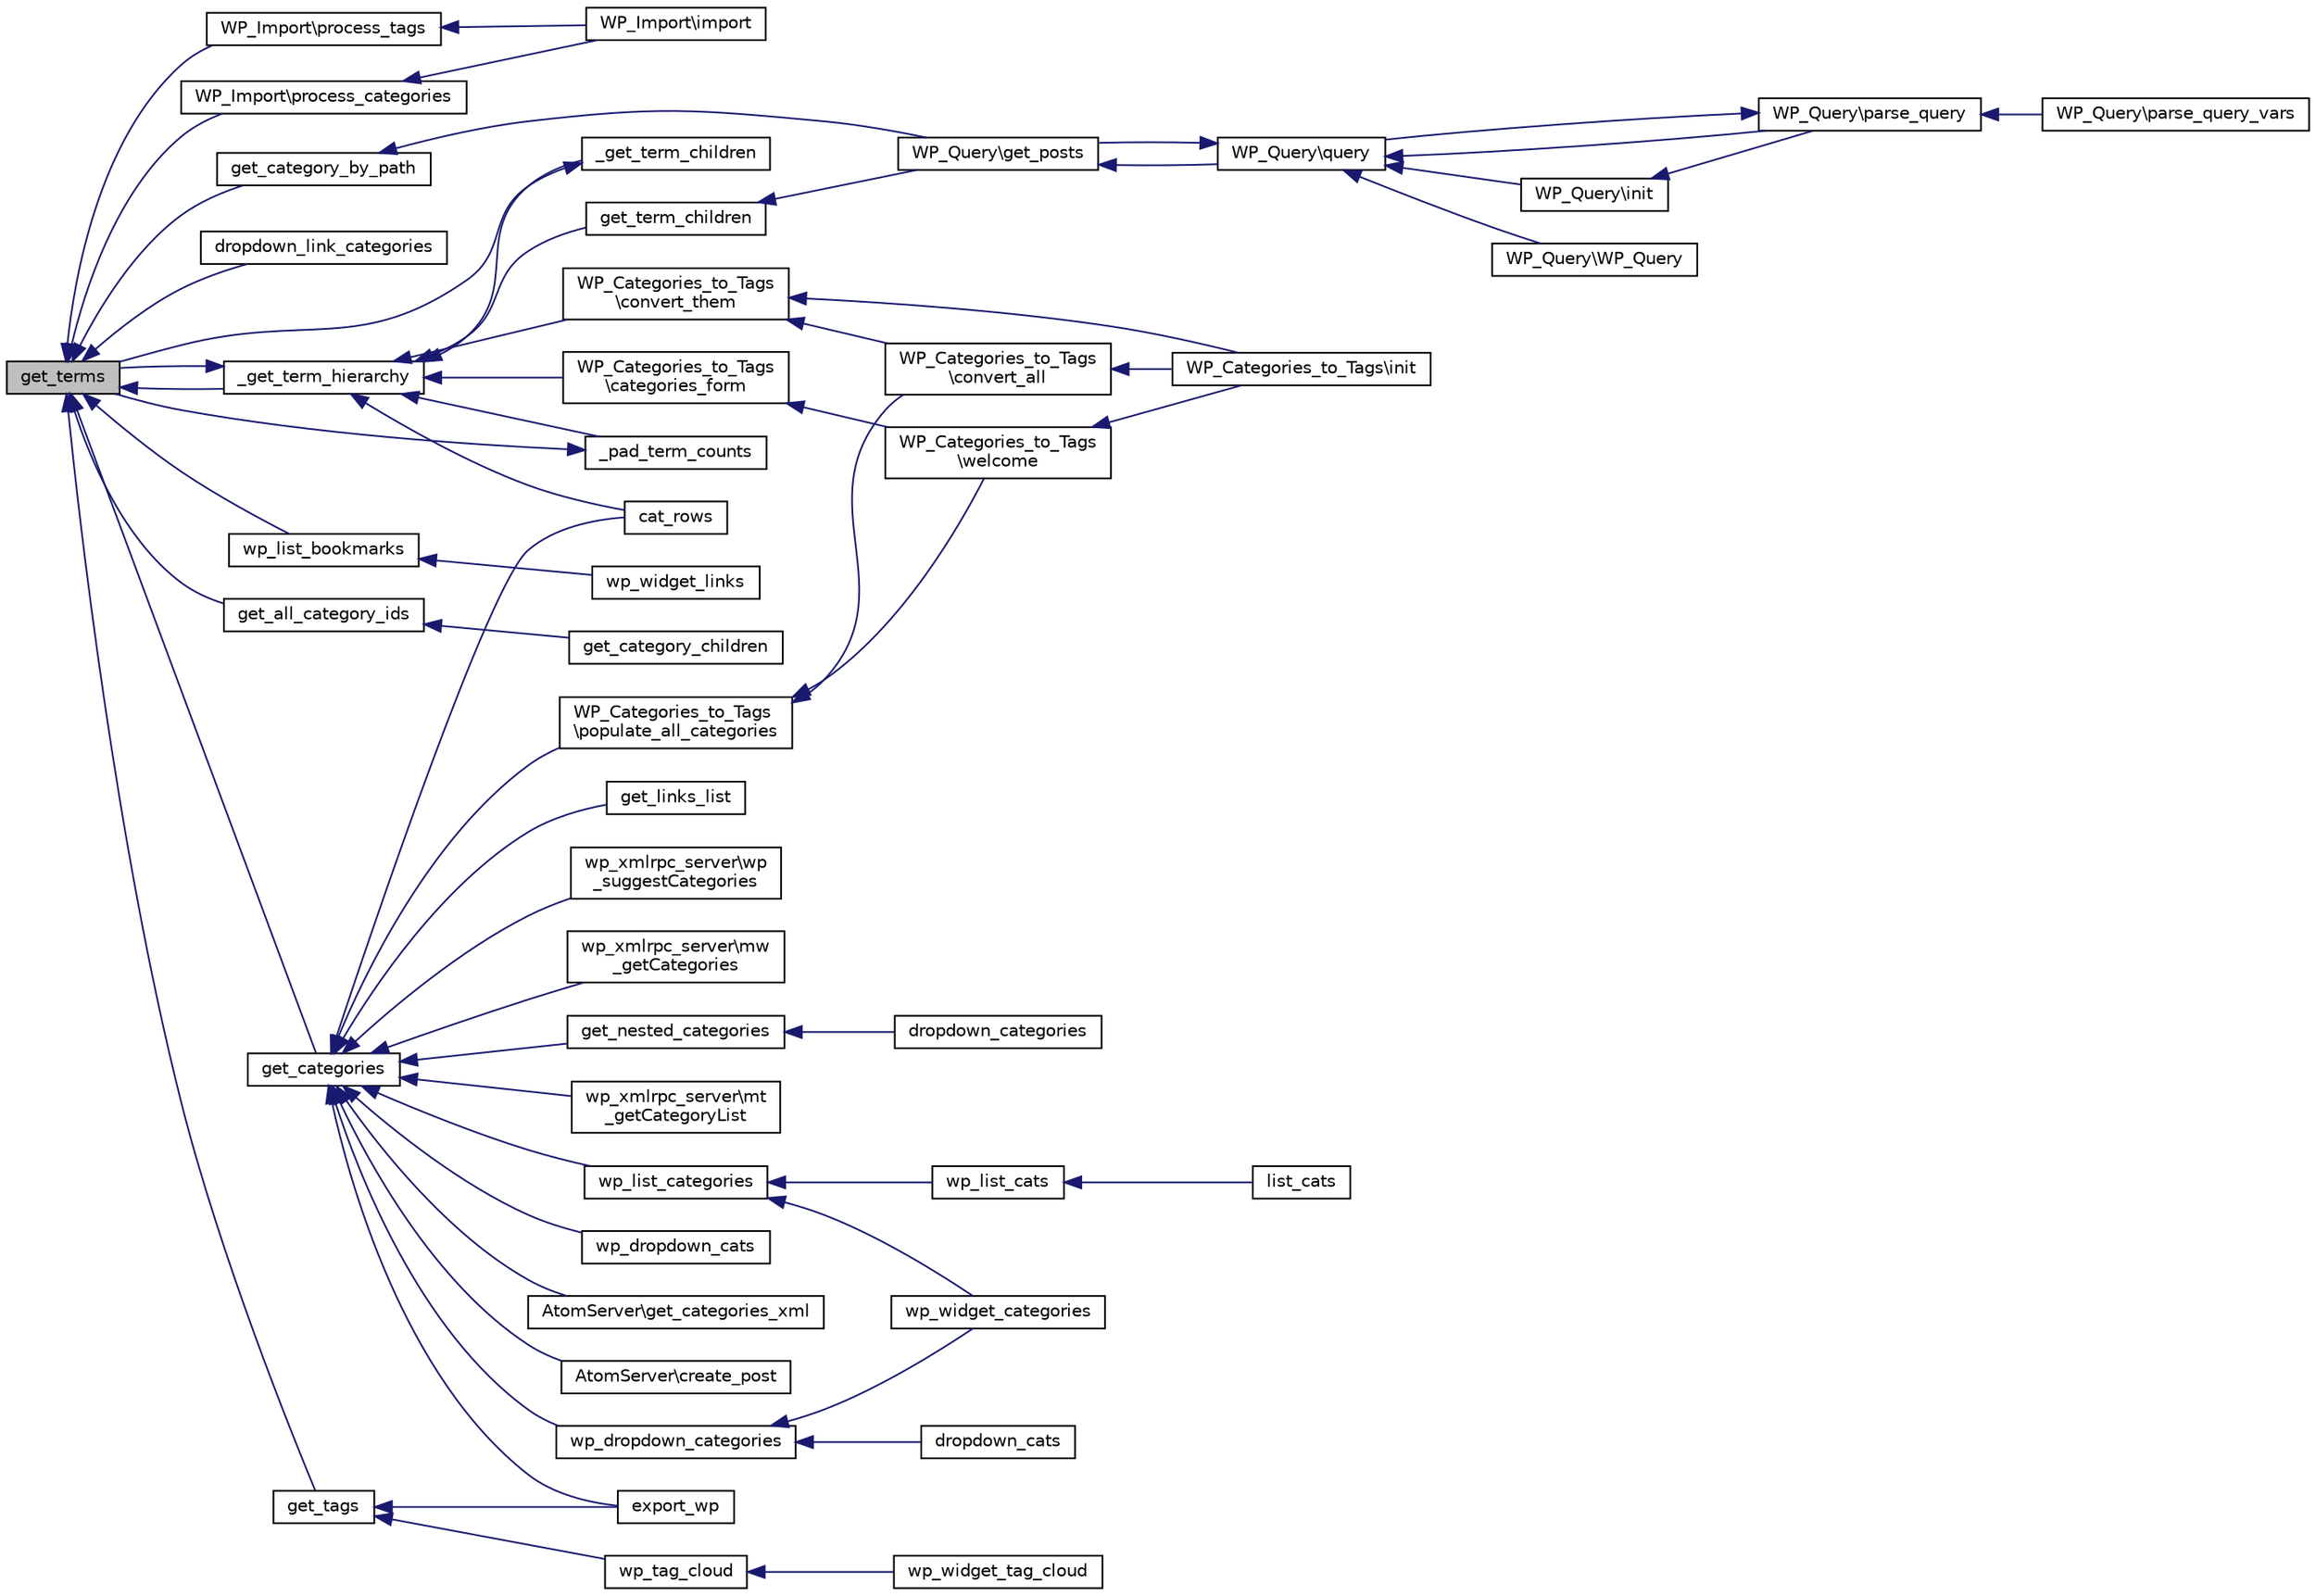 digraph "get_terms"
{
  edge [fontname="Helvetica",fontsize="10",labelfontname="Helvetica",labelfontsize="10"];
  node [fontname="Helvetica",fontsize="10",shape=record];
  rankdir="LR";
  Node1 [label="get_terms",height=0.2,width=0.4,color="black", fillcolor="grey75", style="filled", fontcolor="black"];
  Node1 -> Node2 [dir="back",color="midnightblue",fontsize="10",style="solid",fontname="Helvetica"];
  Node2 [label="WP_Import\\process_categories",height=0.2,width=0.4,color="black", fillcolor="white", style="filled",URL="$class_w_p___import.html#a240d08492752eec48c101e5e194c5e4b"];
  Node2 -> Node3 [dir="back",color="midnightblue",fontsize="10",style="solid",fontname="Helvetica"];
  Node3 [label="WP_Import\\import",height=0.2,width=0.4,color="black", fillcolor="white", style="filled",URL="$class_w_p___import.html#a68c90f35f93ac78f57095f22d99fb8fa"];
  Node1 -> Node4 [dir="back",color="midnightblue",fontsize="10",style="solid",fontname="Helvetica"];
  Node4 [label="WP_Import\\process_tags",height=0.2,width=0.4,color="black", fillcolor="white", style="filled",URL="$class_w_p___import.html#a9739d13f5df5f2b569a278c72915db2c"];
  Node4 -> Node3 [dir="back",color="midnightblue",fontsize="10",style="solid",fontname="Helvetica"];
  Node1 -> Node5 [dir="back",color="midnightblue",fontsize="10",style="solid",fontname="Helvetica"];
  Node5 [label="_get_term_hierarchy",height=0.2,width=0.4,color="black", fillcolor="white", style="filled",URL="$wp-includes_2taxonomy_8php.html#af081d9c3651f0b49f5e4617610ddf827"];
  Node5 -> Node6 [dir="back",color="midnightblue",fontsize="10",style="solid",fontname="Helvetica"];
  Node6 [label="WP_Categories_to_Tags\l\\categories_form",height=0.2,width=0.4,color="black", fillcolor="white", style="filled",URL="$class_w_p___categories__to___tags.html#a815c584820d2aec64160f695c731822f"];
  Node6 -> Node7 [dir="back",color="midnightblue",fontsize="10",style="solid",fontname="Helvetica"];
  Node7 [label="WP_Categories_to_Tags\l\\welcome",height=0.2,width=0.4,color="black", fillcolor="white", style="filled",URL="$class_w_p___categories__to___tags.html#a5999a1893c62bb1f0501c93435d263cd"];
  Node7 -> Node8 [dir="back",color="midnightblue",fontsize="10",style="solid",fontname="Helvetica"];
  Node8 [label="WP_Categories_to_Tags\\init",height=0.2,width=0.4,color="black", fillcolor="white", style="filled",URL="$class_w_p___categories__to___tags.html#a4be4055f3361d4800e16bc2e2e38cda6"];
  Node5 -> Node9 [dir="back",color="midnightblue",fontsize="10",style="solid",fontname="Helvetica"];
  Node9 [label="WP_Categories_to_Tags\l\\convert_them",height=0.2,width=0.4,color="black", fillcolor="white", style="filled",URL="$class_w_p___categories__to___tags.html#a2a5e74a1d32fa9f1f2276cc5e4eaca48"];
  Node9 -> Node10 [dir="back",color="midnightblue",fontsize="10",style="solid",fontname="Helvetica"];
  Node10 [label="WP_Categories_to_Tags\l\\convert_all",height=0.2,width=0.4,color="black", fillcolor="white", style="filled",URL="$class_w_p___categories__to___tags.html#a64a113b7774a5490bf8d02fa58ce49e8"];
  Node10 -> Node8 [dir="back",color="midnightblue",fontsize="10",style="solid",fontname="Helvetica"];
  Node9 -> Node8 [dir="back",color="midnightblue",fontsize="10",style="solid",fontname="Helvetica"];
  Node5 -> Node11 [dir="back",color="midnightblue",fontsize="10",style="solid",fontname="Helvetica"];
  Node11 [label="get_term_children",height=0.2,width=0.4,color="black", fillcolor="white", style="filled",URL="$wp-includes_2taxonomy_8php.html#abf32e8ad5b20276b4d317967dc67b0f1"];
  Node11 -> Node12 [dir="back",color="midnightblue",fontsize="10",style="solid",fontname="Helvetica"];
  Node12 [label="WP_Query\\get_posts",height=0.2,width=0.4,color="black", fillcolor="white", style="filled",URL="$class_w_p___query.html#a7fd0cbd929ab4b82c772ac74154c54aa"];
  Node12 -> Node13 [dir="back",color="midnightblue",fontsize="10",style="solid",fontname="Helvetica"];
  Node13 [label="WP_Query\\query",height=0.2,width=0.4,color="black", fillcolor="white", style="filled",URL="$class_w_p___query.html#a253dad15bee37e95a22b08e9a3df14c6"];
  Node13 -> Node14 [dir="back",color="midnightblue",fontsize="10",style="solid",fontname="Helvetica"];
  Node14 [label="WP_Query\\init",height=0.2,width=0.4,color="black", fillcolor="white", style="filled",URL="$class_w_p___query.html#a4be4055f3361d4800e16bc2e2e38cda6"];
  Node14 -> Node15 [dir="back",color="midnightblue",fontsize="10",style="solid",fontname="Helvetica"];
  Node15 [label="WP_Query\\parse_query",height=0.2,width=0.4,color="black", fillcolor="white", style="filled",URL="$class_w_p___query.html#aed91a8481b85ccc605c2e87014b46723"];
  Node15 -> Node16 [dir="back",color="midnightblue",fontsize="10",style="solid",fontname="Helvetica"];
  Node16 [label="WP_Query\\parse_query_vars",height=0.2,width=0.4,color="black", fillcolor="white", style="filled",URL="$class_w_p___query.html#a800815048d8c9cfc5ade1037c47f9240"];
  Node15 -> Node13 [dir="back",color="midnightblue",fontsize="10",style="solid",fontname="Helvetica"];
  Node13 -> Node15 [dir="back",color="midnightblue",fontsize="10",style="solid",fontname="Helvetica"];
  Node13 -> Node12 [dir="back",color="midnightblue",fontsize="10",style="solid",fontname="Helvetica"];
  Node13 -> Node17 [dir="back",color="midnightblue",fontsize="10",style="solid",fontname="Helvetica"];
  Node17 [label="WP_Query\\WP_Query",height=0.2,width=0.4,color="black", fillcolor="white", style="filled",URL="$class_w_p___query.html#a453baad949fc1d2d1b1b88ccc815b2ac"];
  Node5 -> Node1 [dir="back",color="midnightblue",fontsize="10",style="solid",fontname="Helvetica"];
  Node5 -> Node18 [dir="back",color="midnightblue",fontsize="10",style="solid",fontname="Helvetica"];
  Node18 [label="_get_term_children",height=0.2,width=0.4,color="black", fillcolor="white", style="filled",URL="$wp-includes_2taxonomy_8php.html#af6c6dbf5fef73803cebde6114d01cea4"];
  Node18 -> Node1 [dir="back",color="midnightblue",fontsize="10",style="solid",fontname="Helvetica"];
  Node5 -> Node19 [dir="back",color="midnightblue",fontsize="10",style="solid",fontname="Helvetica"];
  Node19 [label="_pad_term_counts",height=0.2,width=0.4,color="black", fillcolor="white", style="filled",URL="$wp-includes_2taxonomy_8php.html#a20ca1195fb5e08daf409e3fc66bc78a7"];
  Node19 -> Node1 [dir="back",color="midnightblue",fontsize="10",style="solid",fontname="Helvetica"];
  Node5 -> Node20 [dir="back",color="midnightblue",fontsize="10",style="solid",fontname="Helvetica"];
  Node20 [label="cat_rows",height=0.2,width=0.4,color="black", fillcolor="white", style="filled",URL="$template_8php.html#a1fd4d25c83054cee0c409bb699c1ce06"];
  Node1 -> Node21 [dir="back",color="midnightblue",fontsize="10",style="solid",fontname="Helvetica"];
  Node21 [label="dropdown_link_categories",height=0.2,width=0.4,color="black", fillcolor="white", style="filled",URL="$template_8php.html#a60557728cbd3b34eb6839b2a6a7560a1"];
  Node1 -> Node22 [dir="back",color="midnightblue",fontsize="10",style="solid",fontname="Helvetica"];
  Node22 [label="wp_list_bookmarks",height=0.2,width=0.4,color="black", fillcolor="white", style="filled",URL="$bookmark-template_8php.html#ad94682cf6e8dee479a9296f578ccf96b"];
  Node22 -> Node23 [dir="back",color="midnightblue",fontsize="10",style="solid",fontname="Helvetica"];
  Node23 [label="wp_widget_links",height=0.2,width=0.4,color="black", fillcolor="white", style="filled",URL="$wp-includes_2widgets_8php.html#a3be8b6a37a2e4dcf1a30a8e6e6013c4d"];
  Node1 -> Node24 [dir="back",color="midnightblue",fontsize="10",style="solid",fontname="Helvetica"];
  Node24 [label="get_all_category_ids",height=0.2,width=0.4,color="black", fillcolor="white", style="filled",URL="$category_8php.html#a4fdcea6d2075fa221c4c9a1c51eeac58"];
  Node24 -> Node25 [dir="back",color="midnightblue",fontsize="10",style="solid",fontname="Helvetica"];
  Node25 [label="get_category_children",height=0.2,width=0.4,color="black", fillcolor="white", style="filled",URL="$category-template_8php.html#a4ba5915b3ae052e0dce1b1b995e1b651"];
  Node1 -> Node26 [dir="back",color="midnightblue",fontsize="10",style="solid",fontname="Helvetica"];
  Node26 [label="get_categories",height=0.2,width=0.4,color="black", fillcolor="white", style="filled",URL="$category_8php.html#a4d83c50ef4e17b9294c888af2b462be1"];
  Node26 -> Node27 [dir="back",color="midnightblue",fontsize="10",style="solid",fontname="Helvetica"];
  Node27 [label="export_wp",height=0.2,width=0.4,color="black", fillcolor="white", style="filled",URL="$export_8php.html#ac1721705eece7558677132b9adff517a"];
  Node26 -> Node28 [dir="back",color="midnightblue",fontsize="10",style="solid",fontname="Helvetica"];
  Node28 [label="WP_Categories_to_Tags\l\\populate_all_categories",height=0.2,width=0.4,color="black", fillcolor="white", style="filled",URL="$class_w_p___categories__to___tags.html#ac60b18f9c60f7b96c22023dae3ac456b"];
  Node28 -> Node7 [dir="back",color="midnightblue",fontsize="10",style="solid",fontname="Helvetica"];
  Node28 -> Node10 [dir="back",color="midnightblue",fontsize="10",style="solid",fontname="Helvetica"];
  Node26 -> Node20 [dir="back",color="midnightblue",fontsize="10",style="solid",fontname="Helvetica"];
  Node26 -> Node29 [dir="back",color="midnightblue",fontsize="10",style="solid",fontname="Helvetica"];
  Node29 [label="get_nested_categories",height=0.2,width=0.4,color="black", fillcolor="white", style="filled",URL="$template_8php.html#a8dbe6a61fdcbd25e3fb16aff164a0a8f"];
  Node29 -> Node30 [dir="back",color="midnightblue",fontsize="10",style="solid",fontname="Helvetica"];
  Node30 [label="dropdown_categories",height=0.2,width=0.4,color="black", fillcolor="white", style="filled",URL="$template_8php.html#ae2839c3fea8a01418c7502c9ac3ab3d5"];
  Node26 -> Node31 [dir="back",color="midnightblue",fontsize="10",style="solid",fontname="Helvetica"];
  Node31 [label="wp_dropdown_cats",height=0.2,width=0.4,color="black", fillcolor="white", style="filled",URL="$template_8php.html#a91576a2aa2fa982810bbd2550ba3e343"];
  Node26 -> Node32 [dir="back",color="midnightblue",fontsize="10",style="solid",fontname="Helvetica"];
  Node32 [label="AtomServer\\get_categories_xml",height=0.2,width=0.4,color="black", fillcolor="white", style="filled",URL="$class_atom_server.html#a81df4ac2657814b47af02b85b91b3e8a"];
  Node26 -> Node33 [dir="back",color="midnightblue",fontsize="10",style="solid",fontname="Helvetica"];
  Node33 [label="AtomServer\\create_post",height=0.2,width=0.4,color="black", fillcolor="white", style="filled",URL="$class_atom_server.html#a4a717394c251176ec16c15cdf2c5ae52"];
  Node26 -> Node34 [dir="back",color="midnightblue",fontsize="10",style="solid",fontname="Helvetica"];
  Node34 [label="wp_dropdown_categories",height=0.2,width=0.4,color="black", fillcolor="white", style="filled",URL="$category-template_8php.html#ae49cb876bff40964321072d7be006a9c"];
  Node34 -> Node35 [dir="back",color="midnightblue",fontsize="10",style="solid",fontname="Helvetica"];
  Node35 [label="wp_widget_categories",height=0.2,width=0.4,color="black", fillcolor="white", style="filled",URL="$wp-includes_2widgets_8php.html#a758e43b1609f9bd80ae277258241e918"];
  Node34 -> Node36 [dir="back",color="midnightblue",fontsize="10",style="solid",fontname="Helvetica"];
  Node36 [label="dropdown_cats",height=0.2,width=0.4,color="black", fillcolor="white", style="filled",URL="$deprecated_8php.html#ad6ccac372b70667eecc851eeed081df9"];
  Node26 -> Node37 [dir="back",color="midnightblue",fontsize="10",style="solid",fontname="Helvetica"];
  Node37 [label="wp_list_categories",height=0.2,width=0.4,color="black", fillcolor="white", style="filled",URL="$category-template_8php.html#a66809ffb67dc6b5fe402592371d19638"];
  Node37 -> Node35 [dir="back",color="midnightblue",fontsize="10",style="solid",fontname="Helvetica"];
  Node37 -> Node38 [dir="back",color="midnightblue",fontsize="10",style="solid",fontname="Helvetica"];
  Node38 [label="wp_list_cats",height=0.2,width=0.4,color="black", fillcolor="white", style="filled",URL="$deprecated_8php.html#ac234b4c08d6c5e6c14f86118a92f911d"];
  Node38 -> Node39 [dir="back",color="midnightblue",fontsize="10",style="solid",fontname="Helvetica"];
  Node39 [label="list_cats",height=0.2,width=0.4,color="black", fillcolor="white", style="filled",URL="$deprecated_8php.html#a908b764d66ec127e119c34f54b7eb718"];
  Node26 -> Node40 [dir="back",color="midnightblue",fontsize="10",style="solid",fontname="Helvetica"];
  Node40 [label="get_links_list",height=0.2,width=0.4,color="black", fillcolor="white", style="filled",URL="$deprecated_8php.html#a20bcd6e91e6d6ae2597d9ef617c7b121"];
  Node26 -> Node41 [dir="back",color="midnightblue",fontsize="10",style="solid",fontname="Helvetica"];
  Node41 [label="wp_xmlrpc_server\\wp\l_suggestCategories",height=0.2,width=0.4,color="black", fillcolor="white", style="filled",URL="$classwp__xmlrpc__server.html#a8e4a257a2da7fd899e25b0ac3f967242"];
  Node26 -> Node42 [dir="back",color="midnightblue",fontsize="10",style="solid",fontname="Helvetica"];
  Node42 [label="wp_xmlrpc_server\\mw\l_getCategories",height=0.2,width=0.4,color="black", fillcolor="white", style="filled",URL="$classwp__xmlrpc__server.html#a69a07fa74a51a5fe4b17ffe2d5748e4f"];
  Node26 -> Node43 [dir="back",color="midnightblue",fontsize="10",style="solid",fontname="Helvetica"];
  Node43 [label="wp_xmlrpc_server\\mt\l_getCategoryList",height=0.2,width=0.4,color="black", fillcolor="white", style="filled",URL="$classwp__xmlrpc__server.html#af4888b8d592e8c0f750fad5a006b6e10"];
  Node1 -> Node44 [dir="back",color="midnightblue",fontsize="10",style="solid",fontname="Helvetica"];
  Node44 [label="get_category_by_path",height=0.2,width=0.4,color="black", fillcolor="white", style="filled",URL="$category_8php.html#a4164130294234851c5b3c55eda4eef96"];
  Node44 -> Node12 [dir="back",color="midnightblue",fontsize="10",style="solid",fontname="Helvetica"];
  Node1 -> Node45 [dir="back",color="midnightblue",fontsize="10",style="solid",fontname="Helvetica"];
  Node45 [label="get_tags",height=0.2,width=0.4,color="black", fillcolor="white", style="filled",URL="$category_8php.html#a4d7a4c1d6cbef3380d2eb1c16e489b1e"];
  Node45 -> Node27 [dir="back",color="midnightblue",fontsize="10",style="solid",fontname="Helvetica"];
  Node45 -> Node46 [dir="back",color="midnightblue",fontsize="10",style="solid",fontname="Helvetica"];
  Node46 [label="wp_tag_cloud",height=0.2,width=0.4,color="black", fillcolor="white", style="filled",URL="$category-template_8php.html#a799e91abd2b878736136179002513455"];
  Node46 -> Node47 [dir="back",color="midnightblue",fontsize="10",style="solid",fontname="Helvetica"];
  Node47 [label="wp_widget_tag_cloud",height=0.2,width=0.4,color="black", fillcolor="white", style="filled",URL="$wp-includes_2widgets_8php.html#a18fa614cf34cf683c6f688de27305994"];
}
